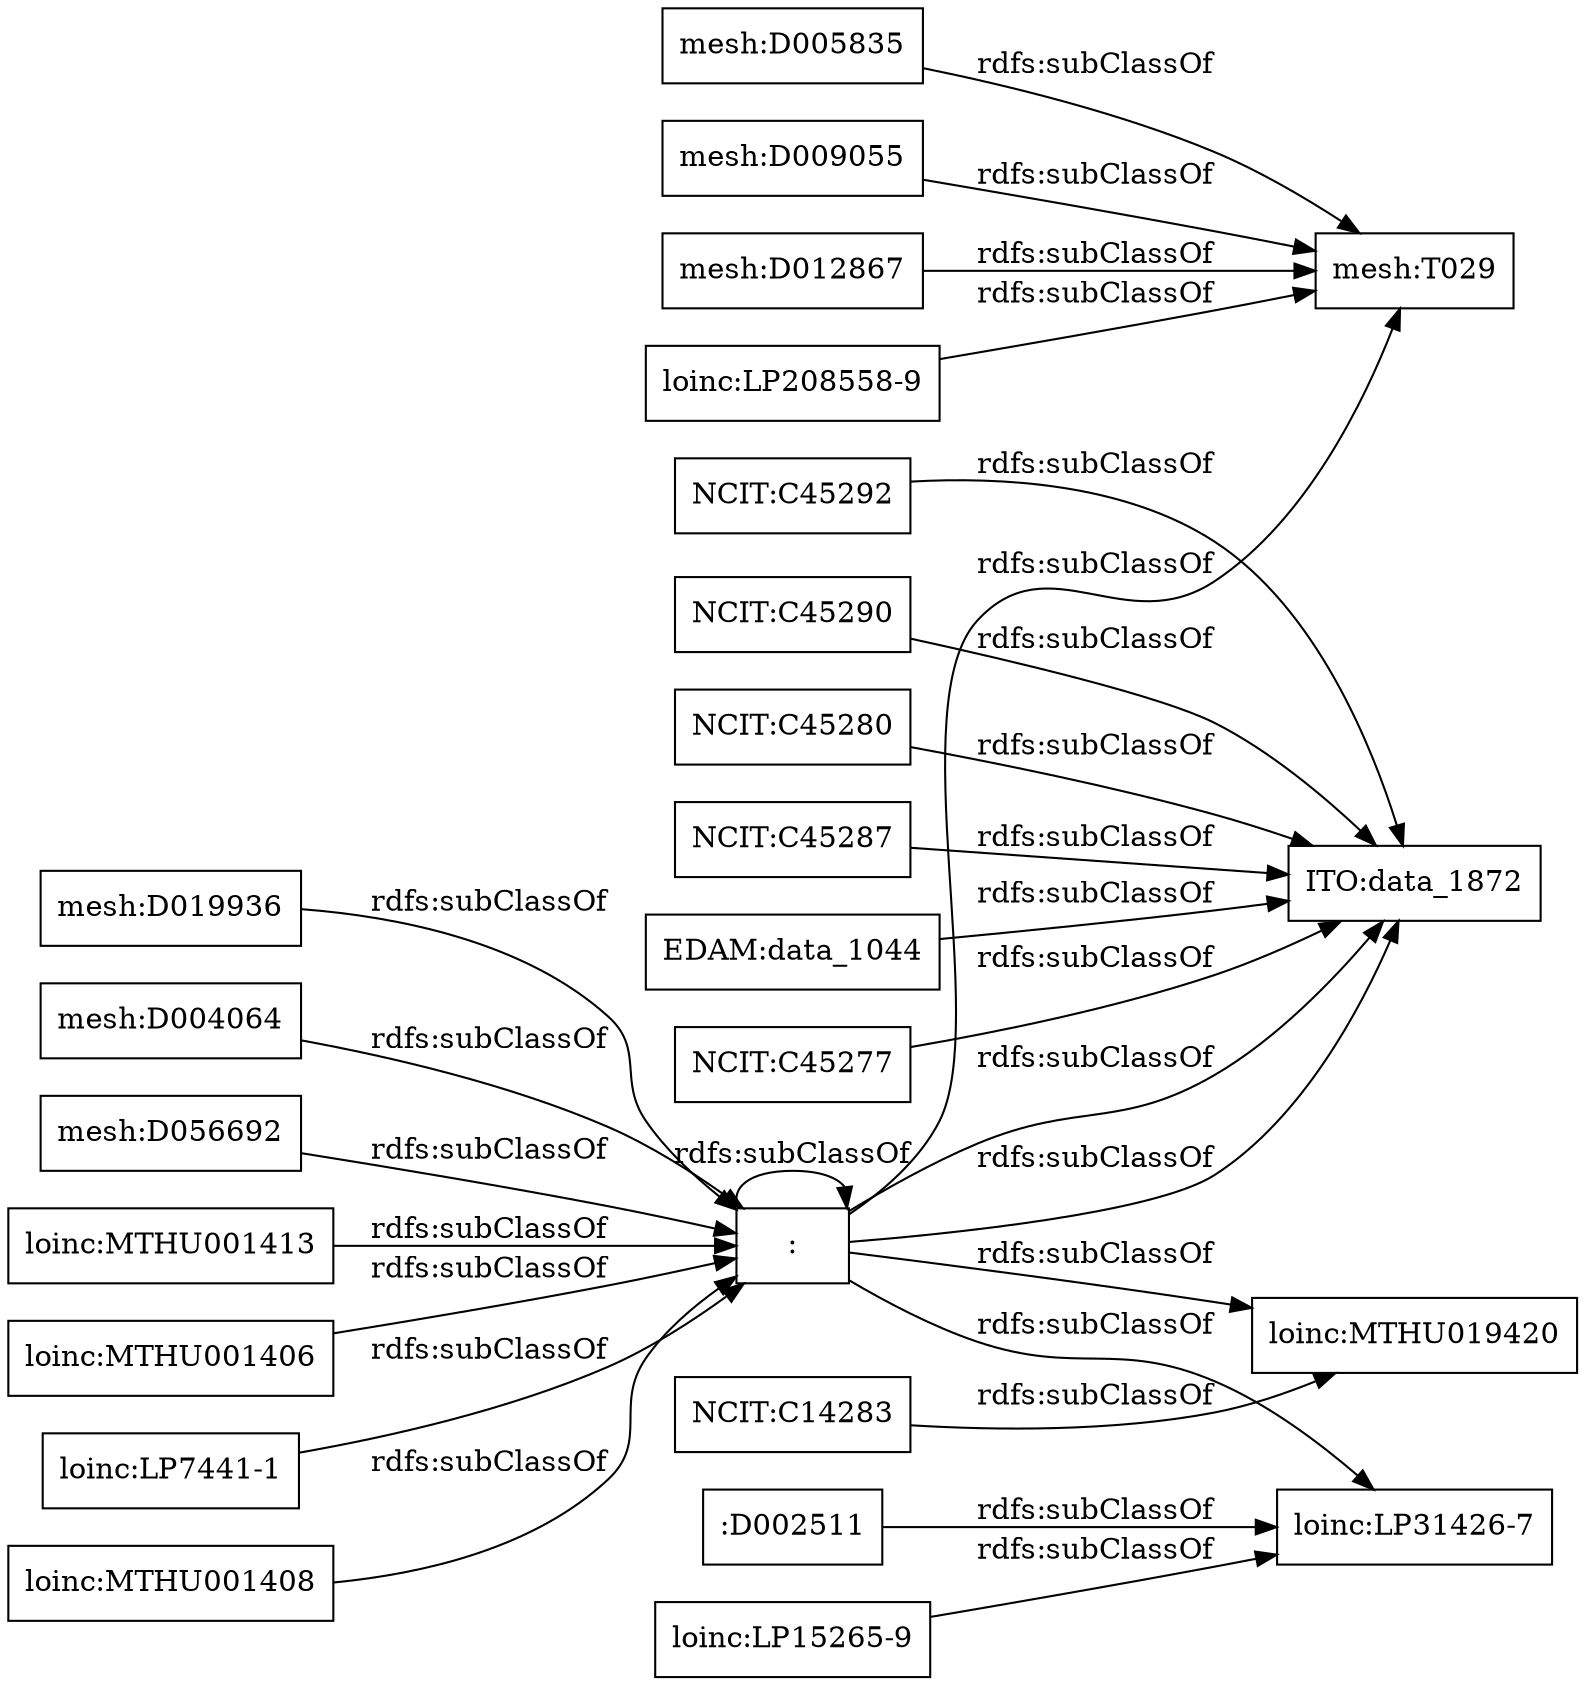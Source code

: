 digraph ar2dtool_diagram { 
rankdir=LR;
size="1000"
node [shape = rectangle, color="black"]; ":D002511" ":" "NCIT:C45292" ":" ":" ":" "mesh:T029" "loinc:LP31426-7" "NCIT:C14283" ":" "mesh:D019936" ":" "NCIT:C45290" "mesh:D004064" ":" "mesh:D056692" "loinc:MTHU001413" "mesh:D012867" ":" "NCIT:C45280" "loinc:MTHU001406" "loinc:LP7441-1" ":" ":" "NCIT:C45287" "ITO:data_1872" "loinc:MTHU019420" ":" ":" "EDAM:data_1044" ":" ":" "loinc:LP15265-9" "loinc:LP208558-9" "mesh:D005835" ":" "loinc:MTHU001408" "mesh:D009055" "NCIT:C45277" ; /*classes style*/
	":" -> "loinc:MTHU019420" [ label = "rdfs:subClassOf" ];
	":" -> "loinc:LP31426-7" [ label = "rdfs:subClassOf" ];
	"loinc:LP208558-9" -> "mesh:T029" [ label = "rdfs:subClassOf" ];
	"loinc:MTHU001413" -> ":" [ label = "rdfs:subClassOf" ];
	"EDAM:data_1044" -> "ITO:data_1872" [ label = "rdfs:subClassOf" ];
	"mesh:D009055" -> "mesh:T029" [ label = "rdfs:subClassOf" ];
	":" -> ":" [ label = "rdfs:subClassOf" ];
	":" -> "ITO:data_1872" [ label = "rdfs:subClassOf" ];
	"loinc:LP7441-1" -> ":" [ label = "rdfs:subClassOf" ];
	"NCIT:C45292" -> "ITO:data_1872" [ label = "rdfs:subClassOf" ];
	"loinc:MTHU001408" -> ":" [ label = "rdfs:subClassOf" ];
	"loinc:LP15265-9" -> "loinc:LP31426-7" [ label = "rdfs:subClassOf" ];
	"mesh:D012867" -> "mesh:T029" [ label = "rdfs:subClassOf" ];
	"mesh:D056692" -> ":" [ label = "rdfs:subClassOf" ];
	"mesh:D019936" -> ":" [ label = "rdfs:subClassOf" ];
	"mesh:D005835" -> "mesh:T029" [ label = "rdfs:subClassOf" ];
	"NCIT:C14283" -> "loinc:MTHU019420" [ label = "rdfs:subClassOf" ];
	"NCIT:C45287" -> "ITO:data_1872" [ label = "rdfs:subClassOf" ];
	"NCIT:C45290" -> "ITO:data_1872" [ label = "rdfs:subClassOf" ];
	"loinc:MTHU001406" -> ":" [ label = "rdfs:subClassOf" ];
	":D002511" -> "loinc:LP31426-7" [ label = "rdfs:subClassOf" ];
	"NCIT:C45277" -> "ITO:data_1872" [ label = "rdfs:subClassOf" ];
	":" -> "mesh:T029" [ label = "rdfs:subClassOf" ];
	"NCIT:C45280" -> "ITO:data_1872" [ label = "rdfs:subClassOf" ];
	":" -> "ITO:data_1872" [ label = "rdfs:subClassOf" ];
	"mesh:D004064" -> ":" [ label = "rdfs:subClassOf" ];

}
